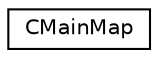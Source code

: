 digraph G
{
  edge [fontname="Helvetica",fontsize="10",labelfontname="Helvetica",labelfontsize="10"];
  node [fontname="Helvetica",fontsize="10",shape=record];
  rankdir="LR";
  Node1 [label="CMainMap",height=0.2,width=0.4,color="black", fillcolor="white", style="filled",URL="$class_c_main_map.html"];
}
